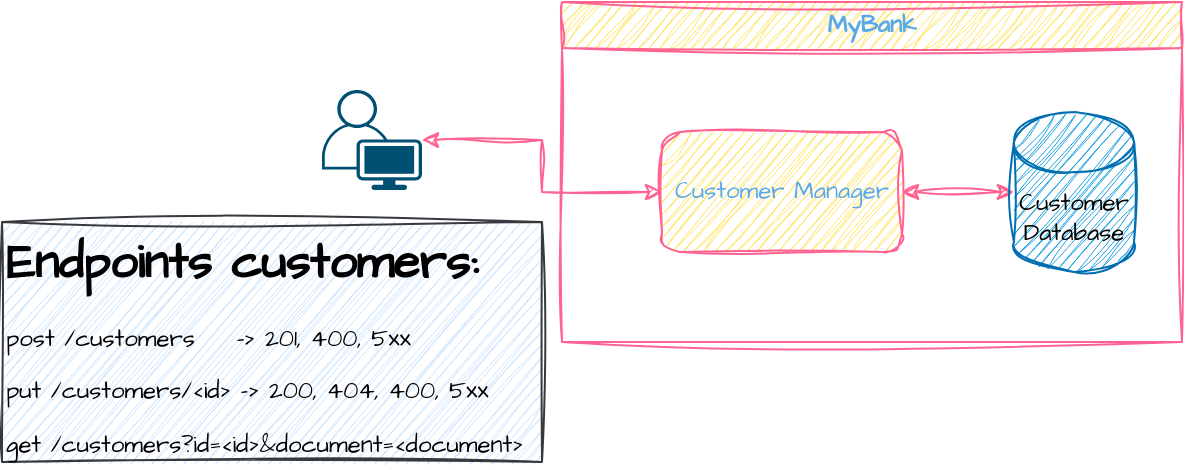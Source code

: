 <mxfile version="24.7.8">
  <diagram name="Página-1" id="guVtb4wPHKxPRjbmg8W0">
    <mxGraphModel dx="928" dy="664" grid="1" gridSize="10" guides="1" tooltips="1" connect="1" arrows="1" fold="1" page="1" pageScale="1" pageWidth="827" pageHeight="1169" math="0" shadow="0">
      <root>
        <mxCell id="0" />
        <mxCell id="1" parent="0" />
        <mxCell id="DLNx8veQ-eWzQ5CRuT4L-3" value="MyBank" style="swimlane;whiteSpace=wrap;html=1;sketch=1;hachureGap=4;jiggle=2;curveFitting=1;strokeColor=#FF6392;fontFamily=Architects Daughter;fontSource=https%3A%2F%2Ffonts.googleapis.com%2Fcss%3Ffamily%3DArchitects%2BDaughter;fontColor=#5AA9E6;fillColor=#FFE45E;labelBackgroundColor=none;" vertex="1" parent="1">
          <mxGeometry x="310" y="400" width="310" height="170" as="geometry" />
        </mxCell>
        <mxCell id="DLNx8veQ-eWzQ5CRuT4L-9" style="edgeStyle=orthogonalEdgeStyle;rounded=0;sketch=1;hachureGap=4;jiggle=2;curveFitting=1;orthogonalLoop=1;jettySize=auto;html=1;strokeColor=#FF6392;fontFamily=Architects Daughter;fontSource=https%3A%2F%2Ffonts.googleapis.com%2Fcss%3Ffamily%3DArchitects%2BDaughter;fontColor=#5AA9E6;fillColor=#FFE45E;startArrow=classic;startFill=1;" edge="1" parent="DLNx8veQ-eWzQ5CRuT4L-3" source="DLNx8veQ-eWzQ5CRuT4L-1" target="DLNx8veQ-eWzQ5CRuT4L-8">
          <mxGeometry relative="1" as="geometry" />
        </mxCell>
        <mxCell id="DLNx8veQ-eWzQ5CRuT4L-1" value="Customer Manager" style="rounded=1;whiteSpace=wrap;html=1;sketch=1;hachureGap=4;jiggle=2;curveFitting=1;fontFamily=Architects Daughter;fontSource=https%3A%2F%2Ffonts.googleapis.com%2Fcss%3Ffamily%3DArchitects%2BDaughter;fillColor=#FFE45E;fontColor=#5AA9E6;strokeColor=#FF6392;labelBackgroundColor=none;" vertex="1" parent="DLNx8veQ-eWzQ5CRuT4L-3">
          <mxGeometry x="50" y="65" width="120" height="60" as="geometry" />
        </mxCell>
        <mxCell id="DLNx8veQ-eWzQ5CRuT4L-8" value="Customer&lt;div&gt;Database&lt;/div&gt;" style="shape=cylinder3;whiteSpace=wrap;html=1;boundedLbl=1;backgroundOutline=1;size=15;sketch=1;hachureGap=4;jiggle=2;curveFitting=1;strokeColor=#006EAF;fontFamily=Architects Daughter;fontSource=https%3A%2F%2Ffonts.googleapis.com%2Fcss%3Ffamily%3DArchitects%2BDaughter;fontColor=#000000;fillColor=#1ba1e2;labelBackgroundColor=none;" vertex="1" parent="DLNx8veQ-eWzQ5CRuT4L-3">
          <mxGeometry x="226" y="55" width="60" height="80" as="geometry" />
        </mxCell>
        <mxCell id="DLNx8veQ-eWzQ5CRuT4L-11" value="&lt;h1 style=&quot;margin-top: 0px;&quot;&gt;Endpoints customers:&lt;/h1&gt;&lt;p&gt;post /customers &lt;span style=&quot;white-space: pre;&quot;&gt;&#x9;&lt;/span&gt;-&amp;gt; 201, 400, 5xx&lt;/p&gt;&lt;p&gt;put /customers/&amp;lt;id&amp;gt; -&amp;gt; 200, 404, 400, 5xx&lt;/p&gt;&lt;p&gt;get /customers?id=&amp;lt;id&amp;gt;&amp;amp;document=&amp;lt;document&amp;gt;&lt;/p&gt;" style="text;html=1;whiteSpace=wrap;overflow=hidden;rounded=0;fontFamily=Architects Daughter;fontSource=https%3A%2F%2Ffonts.googleapis.com%2Fcss%3Ffamily%3DArchitects%2BDaughter;sketch=1;curveFitting=1;jiggle=2;fillColor=#cce5ff;strokeColor=#36393d;" vertex="1" parent="1">
          <mxGeometry x="30" y="510" width="270" height="120" as="geometry" />
        </mxCell>
        <mxCell id="TQWt252PJBJvMtsvETRX-3" style="edgeStyle=orthogonalEdgeStyle;rounded=0;sketch=1;hachureGap=4;jiggle=2;curveFitting=1;orthogonalLoop=1;jettySize=auto;html=1;entryX=0;entryY=0.5;entryDx=0;entryDy=0;strokeColor=#FF6392;fontFamily=Architects Daughter;fontSource=https%3A%2F%2Ffonts.googleapis.com%2Fcss%3Ffamily%3DArchitects%2BDaughter;fontColor=#5AA9E6;fillColor=#FFE45E;startArrow=classic;startFill=1;" edge="1" parent="1" source="TQWt252PJBJvMtsvETRX-2" target="DLNx8veQ-eWzQ5CRuT4L-1">
          <mxGeometry relative="1" as="geometry" />
        </mxCell>
        <mxCell id="TQWt252PJBJvMtsvETRX-2" value="" style="points=[[0.35,0,0],[0.98,0.51,0],[1,0.71,0],[0.67,1,0],[0,0.795,0],[0,0.65,0]];verticalLabelPosition=bottom;html=1;verticalAlign=top;aspect=fixed;align=center;pointerEvents=1;shape=mxgraph.cisco19.user;fillColor=#005073;strokeColor=none;hachureGap=4;fontFamily=Architects Daughter;fontSource=https%3A%2F%2Ffonts.googleapis.com%2Fcss%3Ffamily%3DArchitects%2BDaughter;fontColor=#5AA9E6;" vertex="1" parent="1">
          <mxGeometry x="190" y="444" width="50" height="50" as="geometry" />
        </mxCell>
      </root>
    </mxGraphModel>
  </diagram>
</mxfile>
